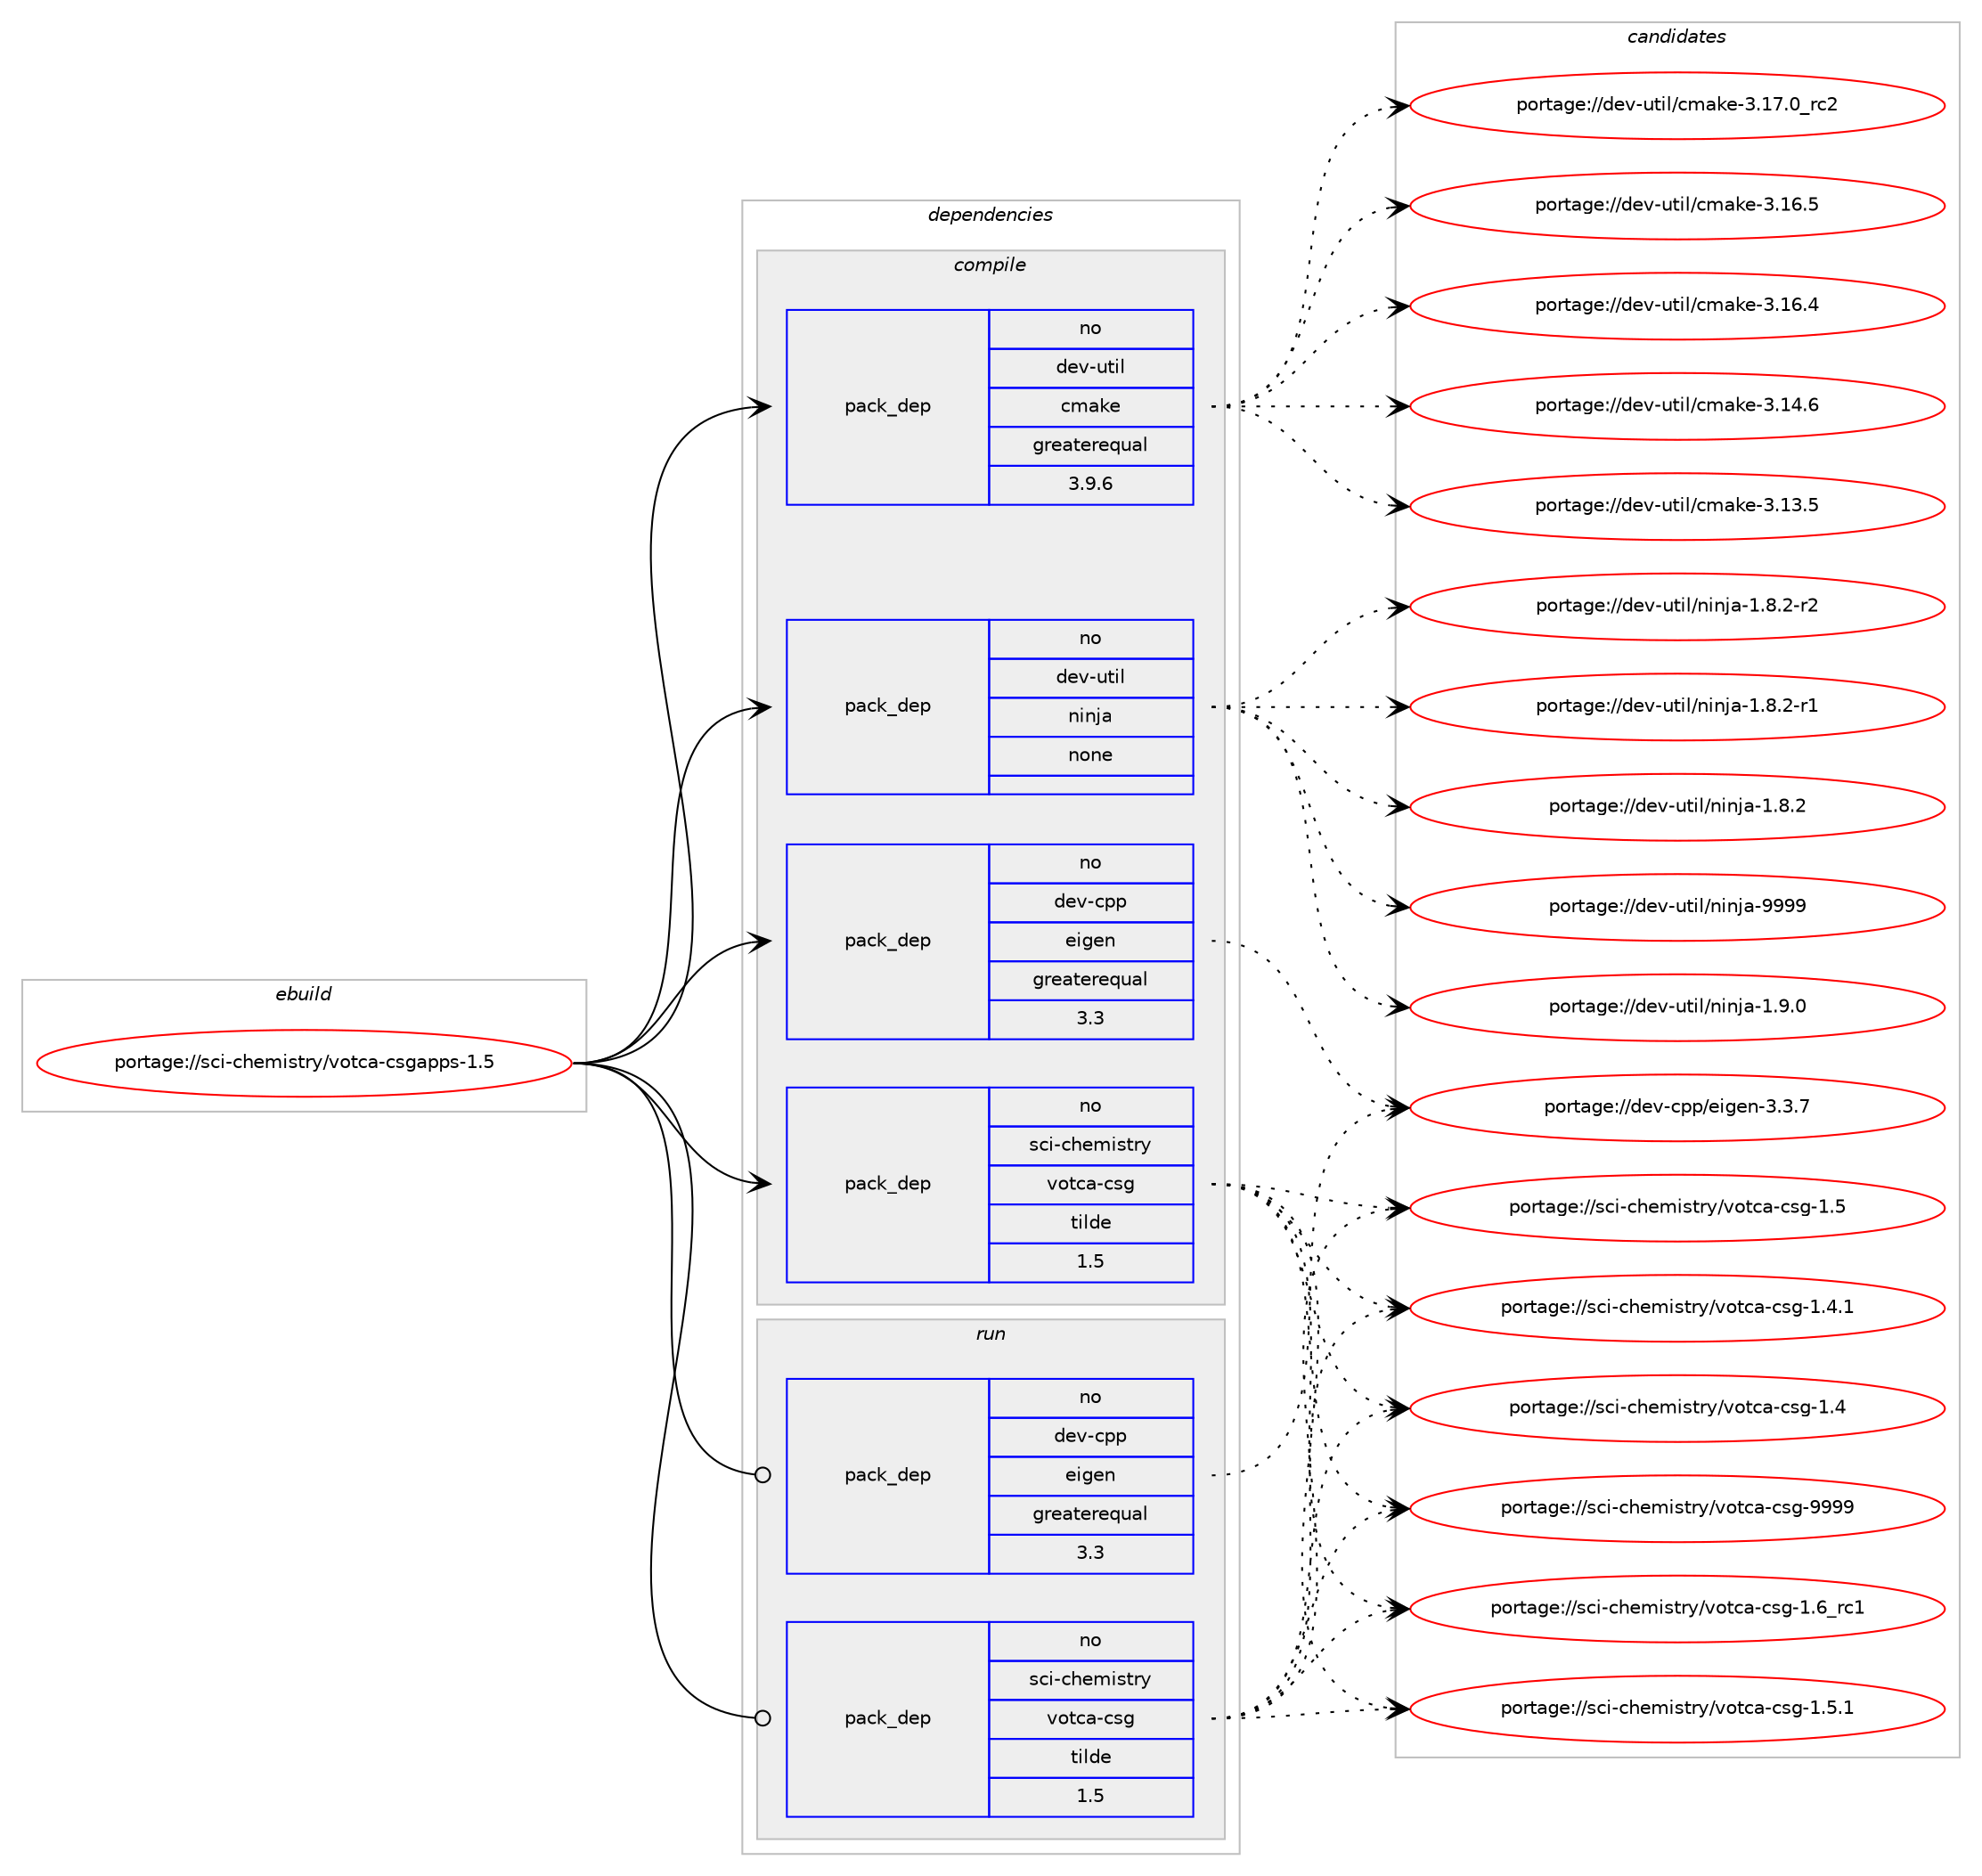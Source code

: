 digraph prolog {

# *************
# Graph options
# *************

newrank=true;
concentrate=true;
compound=true;
graph [rankdir=LR,fontname=Helvetica,fontsize=10,ranksep=1.5];#, ranksep=2.5, nodesep=0.2];
edge  [arrowhead=vee];
node  [fontname=Helvetica,fontsize=10];

# **********
# The ebuild
# **********

subgraph cluster_leftcol {
color=gray;
rank=same;
label=<<i>ebuild</i>>;
id [label="portage://sci-chemistry/votca-csgapps-1.5", color=red, width=4, href="../sci-chemistry/votca-csgapps-1.5.svg"];
}

# ****************
# The dependencies
# ****************

subgraph cluster_midcol {
color=gray;
label=<<i>dependencies</i>>;
subgraph cluster_compile {
fillcolor="#eeeeee";
style=filled;
label=<<i>compile</i>>;
subgraph pack34506 {
dependency43221 [label=<<TABLE BORDER="0" CELLBORDER="1" CELLSPACING="0" CELLPADDING="4" WIDTH="220"><TR><TD ROWSPAN="6" CELLPADDING="30">pack_dep</TD></TR><TR><TD WIDTH="110">no</TD></TR><TR><TD>dev-cpp</TD></TR><TR><TD>eigen</TD></TR><TR><TD>greaterequal</TD></TR><TR><TD>3.3</TD></TR></TABLE>>, shape=none, color=blue];
}
id:e -> dependency43221:w [weight=20,style="solid",arrowhead="vee"];
subgraph pack34507 {
dependency43222 [label=<<TABLE BORDER="0" CELLBORDER="1" CELLSPACING="0" CELLPADDING="4" WIDTH="220"><TR><TD ROWSPAN="6" CELLPADDING="30">pack_dep</TD></TR><TR><TD WIDTH="110">no</TD></TR><TR><TD>dev-util</TD></TR><TR><TD>cmake</TD></TR><TR><TD>greaterequal</TD></TR><TR><TD>3.9.6</TD></TR></TABLE>>, shape=none, color=blue];
}
id:e -> dependency43222:w [weight=20,style="solid",arrowhead="vee"];
subgraph pack34508 {
dependency43223 [label=<<TABLE BORDER="0" CELLBORDER="1" CELLSPACING="0" CELLPADDING="4" WIDTH="220"><TR><TD ROWSPAN="6" CELLPADDING="30">pack_dep</TD></TR><TR><TD WIDTH="110">no</TD></TR><TR><TD>dev-util</TD></TR><TR><TD>ninja</TD></TR><TR><TD>none</TD></TR><TR><TD></TD></TR></TABLE>>, shape=none, color=blue];
}
id:e -> dependency43223:w [weight=20,style="solid",arrowhead="vee"];
subgraph pack34509 {
dependency43224 [label=<<TABLE BORDER="0" CELLBORDER="1" CELLSPACING="0" CELLPADDING="4" WIDTH="220"><TR><TD ROWSPAN="6" CELLPADDING="30">pack_dep</TD></TR><TR><TD WIDTH="110">no</TD></TR><TR><TD>sci-chemistry</TD></TR><TR><TD>votca-csg</TD></TR><TR><TD>tilde</TD></TR><TR><TD>1.5</TD></TR></TABLE>>, shape=none, color=blue];
}
id:e -> dependency43224:w [weight=20,style="solid",arrowhead="vee"];
}
subgraph cluster_compileandrun {
fillcolor="#eeeeee";
style=filled;
label=<<i>compile and run</i>>;
}
subgraph cluster_run {
fillcolor="#eeeeee";
style=filled;
label=<<i>run</i>>;
subgraph pack34510 {
dependency43225 [label=<<TABLE BORDER="0" CELLBORDER="1" CELLSPACING="0" CELLPADDING="4" WIDTH="220"><TR><TD ROWSPAN="6" CELLPADDING="30">pack_dep</TD></TR><TR><TD WIDTH="110">no</TD></TR><TR><TD>dev-cpp</TD></TR><TR><TD>eigen</TD></TR><TR><TD>greaterequal</TD></TR><TR><TD>3.3</TD></TR></TABLE>>, shape=none, color=blue];
}
id:e -> dependency43225:w [weight=20,style="solid",arrowhead="odot"];
subgraph pack34511 {
dependency43226 [label=<<TABLE BORDER="0" CELLBORDER="1" CELLSPACING="0" CELLPADDING="4" WIDTH="220"><TR><TD ROWSPAN="6" CELLPADDING="30">pack_dep</TD></TR><TR><TD WIDTH="110">no</TD></TR><TR><TD>sci-chemistry</TD></TR><TR><TD>votca-csg</TD></TR><TR><TD>tilde</TD></TR><TR><TD>1.5</TD></TR></TABLE>>, shape=none, color=blue];
}
id:e -> dependency43226:w [weight=20,style="solid",arrowhead="odot"];
}
}

# **************
# The candidates
# **************

subgraph cluster_choices {
rank=same;
color=gray;
label=<<i>candidates</i>>;

subgraph choice34506 {
color=black;
nodesep=1;
choice100101118459911211247101105103101110455146514655 [label="portage://dev-cpp/eigen-3.3.7", color=red, width=4,href="../dev-cpp/eigen-3.3.7.svg"];
dependency43221:e -> choice100101118459911211247101105103101110455146514655:w [style=dotted,weight="100"];
}
subgraph choice34507 {
color=black;
nodesep=1;
choice1001011184511711610510847991099710710145514649554648951149950 [label="portage://dev-util/cmake-3.17.0_rc2", color=red, width=4,href="../dev-util/cmake-3.17.0_rc2.svg"];
choice1001011184511711610510847991099710710145514649544653 [label="portage://dev-util/cmake-3.16.5", color=red, width=4,href="../dev-util/cmake-3.16.5.svg"];
choice1001011184511711610510847991099710710145514649544652 [label="portage://dev-util/cmake-3.16.4", color=red, width=4,href="../dev-util/cmake-3.16.4.svg"];
choice1001011184511711610510847991099710710145514649524654 [label="portage://dev-util/cmake-3.14.6", color=red, width=4,href="../dev-util/cmake-3.14.6.svg"];
choice1001011184511711610510847991099710710145514649514653 [label="portage://dev-util/cmake-3.13.5", color=red, width=4,href="../dev-util/cmake-3.13.5.svg"];
dependency43222:e -> choice1001011184511711610510847991099710710145514649554648951149950:w [style=dotted,weight="100"];
dependency43222:e -> choice1001011184511711610510847991099710710145514649544653:w [style=dotted,weight="100"];
dependency43222:e -> choice1001011184511711610510847991099710710145514649544652:w [style=dotted,weight="100"];
dependency43222:e -> choice1001011184511711610510847991099710710145514649524654:w [style=dotted,weight="100"];
dependency43222:e -> choice1001011184511711610510847991099710710145514649514653:w [style=dotted,weight="100"];
}
subgraph choice34508 {
color=black;
nodesep=1;
choice1001011184511711610510847110105110106974557575757 [label="portage://dev-util/ninja-9999", color=red, width=4,href="../dev-util/ninja-9999.svg"];
choice100101118451171161051084711010511010697454946574648 [label="portage://dev-util/ninja-1.9.0", color=red, width=4,href="../dev-util/ninja-1.9.0.svg"];
choice1001011184511711610510847110105110106974549465646504511450 [label="portage://dev-util/ninja-1.8.2-r2", color=red, width=4,href="../dev-util/ninja-1.8.2-r2.svg"];
choice1001011184511711610510847110105110106974549465646504511449 [label="portage://dev-util/ninja-1.8.2-r1", color=red, width=4,href="../dev-util/ninja-1.8.2-r1.svg"];
choice100101118451171161051084711010511010697454946564650 [label="portage://dev-util/ninja-1.8.2", color=red, width=4,href="../dev-util/ninja-1.8.2.svg"];
dependency43223:e -> choice1001011184511711610510847110105110106974557575757:w [style=dotted,weight="100"];
dependency43223:e -> choice100101118451171161051084711010511010697454946574648:w [style=dotted,weight="100"];
dependency43223:e -> choice1001011184511711610510847110105110106974549465646504511450:w [style=dotted,weight="100"];
dependency43223:e -> choice1001011184511711610510847110105110106974549465646504511449:w [style=dotted,weight="100"];
dependency43223:e -> choice100101118451171161051084711010511010697454946564650:w [style=dotted,weight="100"];
}
subgraph choice34509 {
color=black;
nodesep=1;
choice11599105459910410110910511511611412147118111116999745991151034557575757 [label="portage://sci-chemistry/votca-csg-9999", color=red, width=4,href="../sci-chemistry/votca-csg-9999.svg"];
choice115991054599104101109105115116114121471181111169997459911510345494654951149949 [label="portage://sci-chemistry/votca-csg-1.6_rc1", color=red, width=4,href="../sci-chemistry/votca-csg-1.6_rc1.svg"];
choice1159910545991041011091051151161141214711811111699974599115103454946534649 [label="portage://sci-chemistry/votca-csg-1.5.1", color=red, width=4,href="../sci-chemistry/votca-csg-1.5.1.svg"];
choice115991054599104101109105115116114121471181111169997459911510345494653 [label="portage://sci-chemistry/votca-csg-1.5", color=red, width=4,href="../sci-chemistry/votca-csg-1.5.svg"];
choice1159910545991041011091051151161141214711811111699974599115103454946524649 [label="portage://sci-chemistry/votca-csg-1.4.1", color=red, width=4,href="../sci-chemistry/votca-csg-1.4.1.svg"];
choice115991054599104101109105115116114121471181111169997459911510345494652 [label="portage://sci-chemistry/votca-csg-1.4", color=red, width=4,href="../sci-chemistry/votca-csg-1.4.svg"];
dependency43224:e -> choice11599105459910410110910511511611412147118111116999745991151034557575757:w [style=dotted,weight="100"];
dependency43224:e -> choice115991054599104101109105115116114121471181111169997459911510345494654951149949:w [style=dotted,weight="100"];
dependency43224:e -> choice1159910545991041011091051151161141214711811111699974599115103454946534649:w [style=dotted,weight="100"];
dependency43224:e -> choice115991054599104101109105115116114121471181111169997459911510345494653:w [style=dotted,weight="100"];
dependency43224:e -> choice1159910545991041011091051151161141214711811111699974599115103454946524649:w [style=dotted,weight="100"];
dependency43224:e -> choice115991054599104101109105115116114121471181111169997459911510345494652:w [style=dotted,weight="100"];
}
subgraph choice34510 {
color=black;
nodesep=1;
choice100101118459911211247101105103101110455146514655 [label="portage://dev-cpp/eigen-3.3.7", color=red, width=4,href="../dev-cpp/eigen-3.3.7.svg"];
dependency43225:e -> choice100101118459911211247101105103101110455146514655:w [style=dotted,weight="100"];
}
subgraph choice34511 {
color=black;
nodesep=1;
choice11599105459910410110910511511611412147118111116999745991151034557575757 [label="portage://sci-chemistry/votca-csg-9999", color=red, width=4,href="../sci-chemistry/votca-csg-9999.svg"];
choice115991054599104101109105115116114121471181111169997459911510345494654951149949 [label="portage://sci-chemistry/votca-csg-1.6_rc1", color=red, width=4,href="../sci-chemistry/votca-csg-1.6_rc1.svg"];
choice1159910545991041011091051151161141214711811111699974599115103454946534649 [label="portage://sci-chemistry/votca-csg-1.5.1", color=red, width=4,href="../sci-chemistry/votca-csg-1.5.1.svg"];
choice115991054599104101109105115116114121471181111169997459911510345494653 [label="portage://sci-chemistry/votca-csg-1.5", color=red, width=4,href="../sci-chemistry/votca-csg-1.5.svg"];
choice1159910545991041011091051151161141214711811111699974599115103454946524649 [label="portage://sci-chemistry/votca-csg-1.4.1", color=red, width=4,href="../sci-chemistry/votca-csg-1.4.1.svg"];
choice115991054599104101109105115116114121471181111169997459911510345494652 [label="portage://sci-chemistry/votca-csg-1.4", color=red, width=4,href="../sci-chemistry/votca-csg-1.4.svg"];
dependency43226:e -> choice11599105459910410110910511511611412147118111116999745991151034557575757:w [style=dotted,weight="100"];
dependency43226:e -> choice115991054599104101109105115116114121471181111169997459911510345494654951149949:w [style=dotted,weight="100"];
dependency43226:e -> choice1159910545991041011091051151161141214711811111699974599115103454946534649:w [style=dotted,weight="100"];
dependency43226:e -> choice115991054599104101109105115116114121471181111169997459911510345494653:w [style=dotted,weight="100"];
dependency43226:e -> choice1159910545991041011091051151161141214711811111699974599115103454946524649:w [style=dotted,weight="100"];
dependency43226:e -> choice115991054599104101109105115116114121471181111169997459911510345494652:w [style=dotted,weight="100"];
}
}

}
